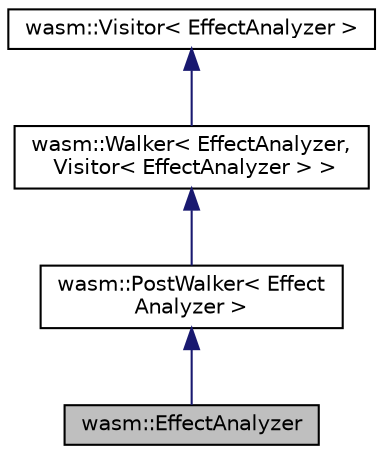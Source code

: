 digraph "wasm::EffectAnalyzer"
{
  edge [fontname="Helvetica",fontsize="10",labelfontname="Helvetica",labelfontsize="10"];
  node [fontname="Helvetica",fontsize="10",shape=record];
  Node0 [label="wasm::EffectAnalyzer",height=0.2,width=0.4,color="black", fillcolor="grey75", style="filled", fontcolor="black"];
  Node1 -> Node0 [dir="back",color="midnightblue",fontsize="10",style="solid"];
  Node1 [label="wasm::PostWalker\< Effect\lAnalyzer \>",height=0.2,width=0.4,color="black", fillcolor="white", style="filled",URL="$structwasm_1_1_post_walker.html"];
  Node2 -> Node1 [dir="back",color="midnightblue",fontsize="10",style="solid"];
  Node2 [label="wasm::Walker\< EffectAnalyzer,\l Visitor\< EffectAnalyzer \> \>",height=0.2,width=0.4,color="black", fillcolor="white", style="filled",URL="$structwasm_1_1_walker.html"];
  Node3 -> Node2 [dir="back",color="midnightblue",fontsize="10",style="solid"];
  Node3 [label="wasm::Visitor\< EffectAnalyzer \>",height=0.2,width=0.4,color="black", fillcolor="white", style="filled",URL="$structwasm_1_1_visitor.html"];
}
